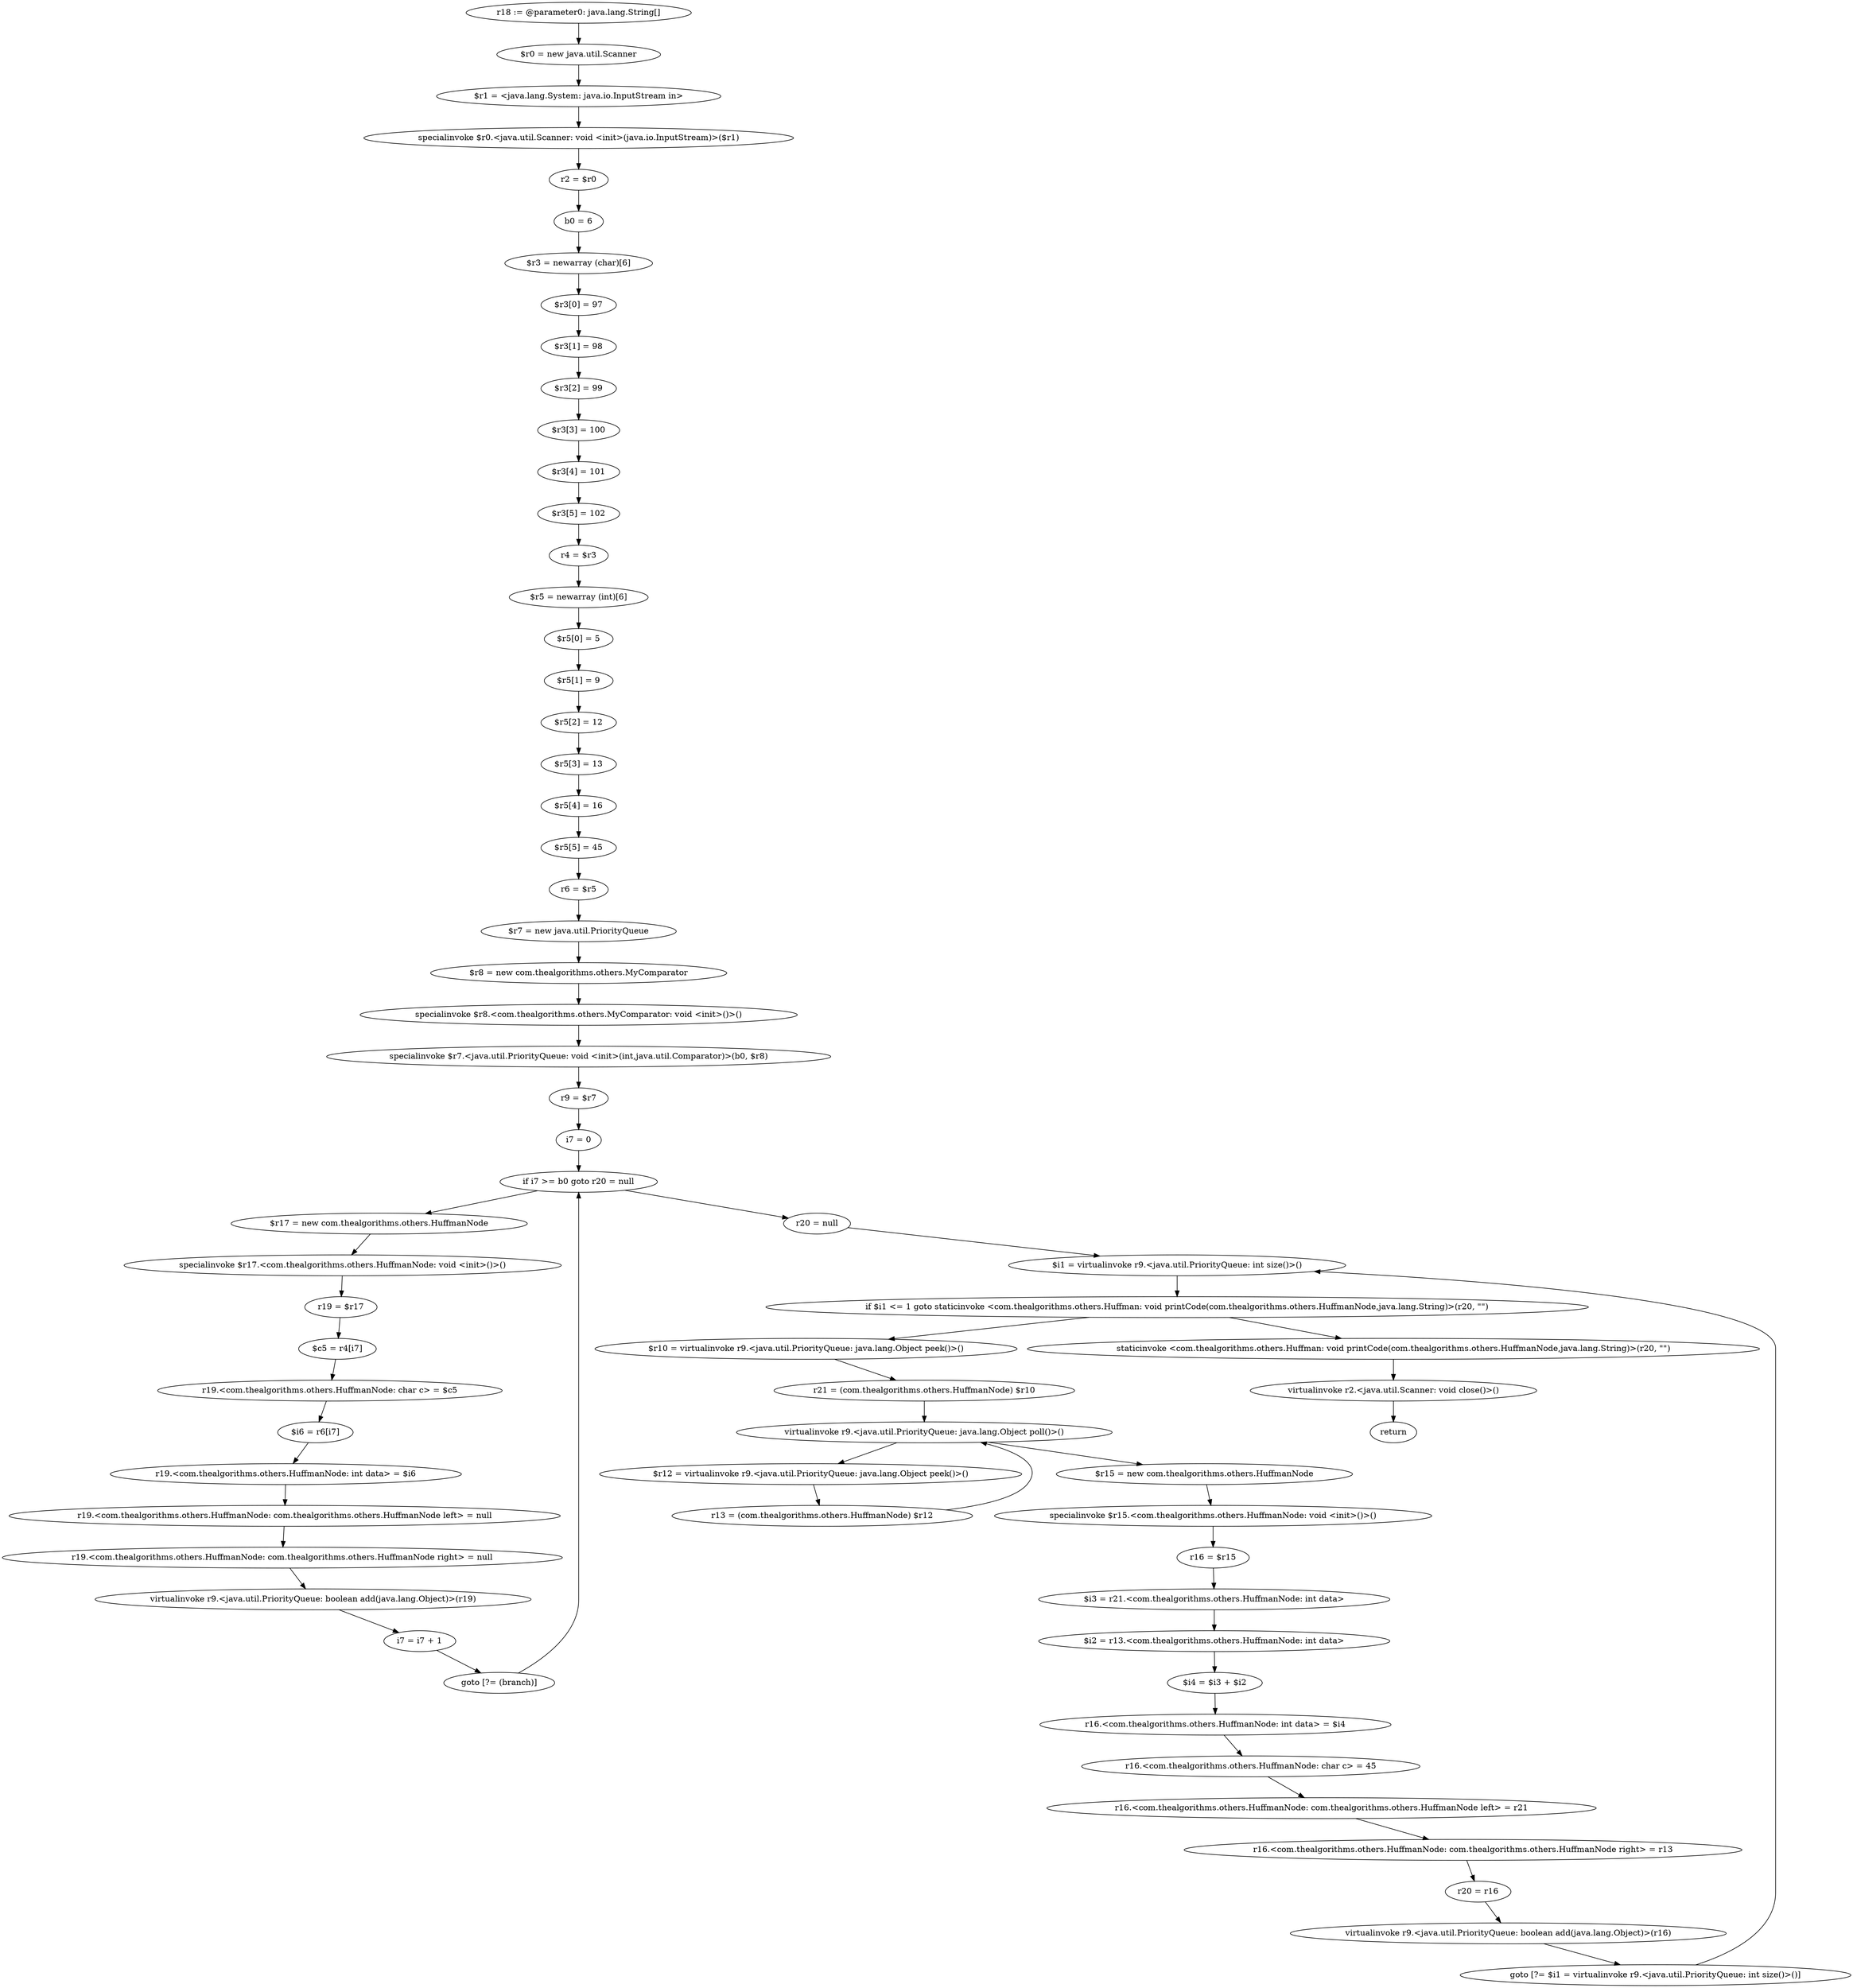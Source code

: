 digraph "unitGraph" {
    "r18 := @parameter0: java.lang.String[]"
    "$r0 = new java.util.Scanner"
    "$r1 = <java.lang.System: java.io.InputStream in>"
    "specialinvoke $r0.<java.util.Scanner: void <init>(java.io.InputStream)>($r1)"
    "r2 = $r0"
    "b0 = 6"
    "$r3 = newarray (char)[6]"
    "$r3[0] = 97"
    "$r3[1] = 98"
    "$r3[2] = 99"
    "$r3[3] = 100"
    "$r3[4] = 101"
    "$r3[5] = 102"
    "r4 = $r3"
    "$r5 = newarray (int)[6]"
    "$r5[0] = 5"
    "$r5[1] = 9"
    "$r5[2] = 12"
    "$r5[3] = 13"
    "$r5[4] = 16"
    "$r5[5] = 45"
    "r6 = $r5"
    "$r7 = new java.util.PriorityQueue"
    "$r8 = new com.thealgorithms.others.MyComparator"
    "specialinvoke $r8.<com.thealgorithms.others.MyComparator: void <init>()>()"
    "specialinvoke $r7.<java.util.PriorityQueue: void <init>(int,java.util.Comparator)>(b0, $r8)"
    "r9 = $r7"
    "i7 = 0"
    "if i7 >= b0 goto r20 = null"
    "$r17 = new com.thealgorithms.others.HuffmanNode"
    "specialinvoke $r17.<com.thealgorithms.others.HuffmanNode: void <init>()>()"
    "r19 = $r17"
    "$c5 = r4[i7]"
    "r19.<com.thealgorithms.others.HuffmanNode: char c> = $c5"
    "$i6 = r6[i7]"
    "r19.<com.thealgorithms.others.HuffmanNode: int data> = $i6"
    "r19.<com.thealgorithms.others.HuffmanNode: com.thealgorithms.others.HuffmanNode left> = null"
    "r19.<com.thealgorithms.others.HuffmanNode: com.thealgorithms.others.HuffmanNode right> = null"
    "virtualinvoke r9.<java.util.PriorityQueue: boolean add(java.lang.Object)>(r19)"
    "i7 = i7 + 1"
    "goto [?= (branch)]"
    "r20 = null"
    "$i1 = virtualinvoke r9.<java.util.PriorityQueue: int size()>()"
    "if $i1 <= 1 goto staticinvoke <com.thealgorithms.others.Huffman: void printCode(com.thealgorithms.others.HuffmanNode,java.lang.String)>(r20, \"\")"
    "$r10 = virtualinvoke r9.<java.util.PriorityQueue: java.lang.Object peek()>()"
    "r21 = (com.thealgorithms.others.HuffmanNode) $r10"
    "virtualinvoke r9.<java.util.PriorityQueue: java.lang.Object poll()>()"
    "$r12 = virtualinvoke r9.<java.util.PriorityQueue: java.lang.Object peek()>()"
    "r13 = (com.thealgorithms.others.HuffmanNode) $r12"
    "$r15 = new com.thealgorithms.others.HuffmanNode"
    "specialinvoke $r15.<com.thealgorithms.others.HuffmanNode: void <init>()>()"
    "r16 = $r15"
    "$i3 = r21.<com.thealgorithms.others.HuffmanNode: int data>"
    "$i2 = r13.<com.thealgorithms.others.HuffmanNode: int data>"
    "$i4 = $i3 + $i2"
    "r16.<com.thealgorithms.others.HuffmanNode: int data> = $i4"
    "r16.<com.thealgorithms.others.HuffmanNode: char c> = 45"
    "r16.<com.thealgorithms.others.HuffmanNode: com.thealgorithms.others.HuffmanNode left> = r21"
    "r16.<com.thealgorithms.others.HuffmanNode: com.thealgorithms.others.HuffmanNode right> = r13"
    "r20 = r16"
    "virtualinvoke r9.<java.util.PriorityQueue: boolean add(java.lang.Object)>(r16)"
    "goto [?= $i1 = virtualinvoke r9.<java.util.PriorityQueue: int size()>()]"
    "staticinvoke <com.thealgorithms.others.Huffman: void printCode(com.thealgorithms.others.HuffmanNode,java.lang.String)>(r20, \"\")"
    "virtualinvoke r2.<java.util.Scanner: void close()>()"
    "return"
    "r18 := @parameter0: java.lang.String[]"->"$r0 = new java.util.Scanner";
    "$r0 = new java.util.Scanner"->"$r1 = <java.lang.System: java.io.InputStream in>";
    "$r1 = <java.lang.System: java.io.InputStream in>"->"specialinvoke $r0.<java.util.Scanner: void <init>(java.io.InputStream)>($r1)";
    "specialinvoke $r0.<java.util.Scanner: void <init>(java.io.InputStream)>($r1)"->"r2 = $r0";
    "r2 = $r0"->"b0 = 6";
    "b0 = 6"->"$r3 = newarray (char)[6]";
    "$r3 = newarray (char)[6]"->"$r3[0] = 97";
    "$r3[0] = 97"->"$r3[1] = 98";
    "$r3[1] = 98"->"$r3[2] = 99";
    "$r3[2] = 99"->"$r3[3] = 100";
    "$r3[3] = 100"->"$r3[4] = 101";
    "$r3[4] = 101"->"$r3[5] = 102";
    "$r3[5] = 102"->"r4 = $r3";
    "r4 = $r3"->"$r5 = newarray (int)[6]";
    "$r5 = newarray (int)[6]"->"$r5[0] = 5";
    "$r5[0] = 5"->"$r5[1] = 9";
    "$r5[1] = 9"->"$r5[2] = 12";
    "$r5[2] = 12"->"$r5[3] = 13";
    "$r5[3] = 13"->"$r5[4] = 16";
    "$r5[4] = 16"->"$r5[5] = 45";
    "$r5[5] = 45"->"r6 = $r5";
    "r6 = $r5"->"$r7 = new java.util.PriorityQueue";
    "$r7 = new java.util.PriorityQueue"->"$r8 = new com.thealgorithms.others.MyComparator";
    "$r8 = new com.thealgorithms.others.MyComparator"->"specialinvoke $r8.<com.thealgorithms.others.MyComparator: void <init>()>()";
    "specialinvoke $r8.<com.thealgorithms.others.MyComparator: void <init>()>()"->"specialinvoke $r7.<java.util.PriorityQueue: void <init>(int,java.util.Comparator)>(b0, $r8)";
    "specialinvoke $r7.<java.util.PriorityQueue: void <init>(int,java.util.Comparator)>(b0, $r8)"->"r9 = $r7";
    "r9 = $r7"->"i7 = 0";
    "i7 = 0"->"if i7 >= b0 goto r20 = null";
    "if i7 >= b0 goto r20 = null"->"$r17 = new com.thealgorithms.others.HuffmanNode";
    "if i7 >= b0 goto r20 = null"->"r20 = null";
    "$r17 = new com.thealgorithms.others.HuffmanNode"->"specialinvoke $r17.<com.thealgorithms.others.HuffmanNode: void <init>()>()";
    "specialinvoke $r17.<com.thealgorithms.others.HuffmanNode: void <init>()>()"->"r19 = $r17";
    "r19 = $r17"->"$c5 = r4[i7]";
    "$c5 = r4[i7]"->"r19.<com.thealgorithms.others.HuffmanNode: char c> = $c5";
    "r19.<com.thealgorithms.others.HuffmanNode: char c> = $c5"->"$i6 = r6[i7]";
    "$i6 = r6[i7]"->"r19.<com.thealgorithms.others.HuffmanNode: int data> = $i6";
    "r19.<com.thealgorithms.others.HuffmanNode: int data> = $i6"->"r19.<com.thealgorithms.others.HuffmanNode: com.thealgorithms.others.HuffmanNode left> = null";
    "r19.<com.thealgorithms.others.HuffmanNode: com.thealgorithms.others.HuffmanNode left> = null"->"r19.<com.thealgorithms.others.HuffmanNode: com.thealgorithms.others.HuffmanNode right> = null";
    "r19.<com.thealgorithms.others.HuffmanNode: com.thealgorithms.others.HuffmanNode right> = null"->"virtualinvoke r9.<java.util.PriorityQueue: boolean add(java.lang.Object)>(r19)";
    "virtualinvoke r9.<java.util.PriorityQueue: boolean add(java.lang.Object)>(r19)"->"i7 = i7 + 1";
    "i7 = i7 + 1"->"goto [?= (branch)]";
    "goto [?= (branch)]"->"if i7 >= b0 goto r20 = null";
    "r20 = null"->"$i1 = virtualinvoke r9.<java.util.PriorityQueue: int size()>()";
    "$i1 = virtualinvoke r9.<java.util.PriorityQueue: int size()>()"->"if $i1 <= 1 goto staticinvoke <com.thealgorithms.others.Huffman: void printCode(com.thealgorithms.others.HuffmanNode,java.lang.String)>(r20, \"\")";
    "if $i1 <= 1 goto staticinvoke <com.thealgorithms.others.Huffman: void printCode(com.thealgorithms.others.HuffmanNode,java.lang.String)>(r20, \"\")"->"$r10 = virtualinvoke r9.<java.util.PriorityQueue: java.lang.Object peek()>()";
    "if $i1 <= 1 goto staticinvoke <com.thealgorithms.others.Huffman: void printCode(com.thealgorithms.others.HuffmanNode,java.lang.String)>(r20, \"\")"->"staticinvoke <com.thealgorithms.others.Huffman: void printCode(com.thealgorithms.others.HuffmanNode,java.lang.String)>(r20, \"\")";
    "$r10 = virtualinvoke r9.<java.util.PriorityQueue: java.lang.Object peek()>()"->"r21 = (com.thealgorithms.others.HuffmanNode) $r10";
    "r21 = (com.thealgorithms.others.HuffmanNode) $r10"->"virtualinvoke r9.<java.util.PriorityQueue: java.lang.Object poll()>()";
    "virtualinvoke r9.<java.util.PriorityQueue: java.lang.Object poll()>()"->"$r12 = virtualinvoke r9.<java.util.PriorityQueue: java.lang.Object peek()>()";
    "$r12 = virtualinvoke r9.<java.util.PriorityQueue: java.lang.Object peek()>()"->"r13 = (com.thealgorithms.others.HuffmanNode) $r12";
    "r13 = (com.thealgorithms.others.HuffmanNode) $r12"->"virtualinvoke r9.<java.util.PriorityQueue: java.lang.Object poll()>()";
    "virtualinvoke r9.<java.util.PriorityQueue: java.lang.Object poll()>()"->"$r15 = new com.thealgorithms.others.HuffmanNode";
    "$r15 = new com.thealgorithms.others.HuffmanNode"->"specialinvoke $r15.<com.thealgorithms.others.HuffmanNode: void <init>()>()";
    "specialinvoke $r15.<com.thealgorithms.others.HuffmanNode: void <init>()>()"->"r16 = $r15";
    "r16 = $r15"->"$i3 = r21.<com.thealgorithms.others.HuffmanNode: int data>";
    "$i3 = r21.<com.thealgorithms.others.HuffmanNode: int data>"->"$i2 = r13.<com.thealgorithms.others.HuffmanNode: int data>";
    "$i2 = r13.<com.thealgorithms.others.HuffmanNode: int data>"->"$i4 = $i3 + $i2";
    "$i4 = $i3 + $i2"->"r16.<com.thealgorithms.others.HuffmanNode: int data> = $i4";
    "r16.<com.thealgorithms.others.HuffmanNode: int data> = $i4"->"r16.<com.thealgorithms.others.HuffmanNode: char c> = 45";
    "r16.<com.thealgorithms.others.HuffmanNode: char c> = 45"->"r16.<com.thealgorithms.others.HuffmanNode: com.thealgorithms.others.HuffmanNode left> = r21";
    "r16.<com.thealgorithms.others.HuffmanNode: com.thealgorithms.others.HuffmanNode left> = r21"->"r16.<com.thealgorithms.others.HuffmanNode: com.thealgorithms.others.HuffmanNode right> = r13";
    "r16.<com.thealgorithms.others.HuffmanNode: com.thealgorithms.others.HuffmanNode right> = r13"->"r20 = r16";
    "r20 = r16"->"virtualinvoke r9.<java.util.PriorityQueue: boolean add(java.lang.Object)>(r16)";
    "virtualinvoke r9.<java.util.PriorityQueue: boolean add(java.lang.Object)>(r16)"->"goto [?= $i1 = virtualinvoke r9.<java.util.PriorityQueue: int size()>()]";
    "goto [?= $i1 = virtualinvoke r9.<java.util.PriorityQueue: int size()>()]"->"$i1 = virtualinvoke r9.<java.util.PriorityQueue: int size()>()";
    "staticinvoke <com.thealgorithms.others.Huffman: void printCode(com.thealgorithms.others.HuffmanNode,java.lang.String)>(r20, \"\")"->"virtualinvoke r2.<java.util.Scanner: void close()>()";
    "virtualinvoke r2.<java.util.Scanner: void close()>()"->"return";
}
